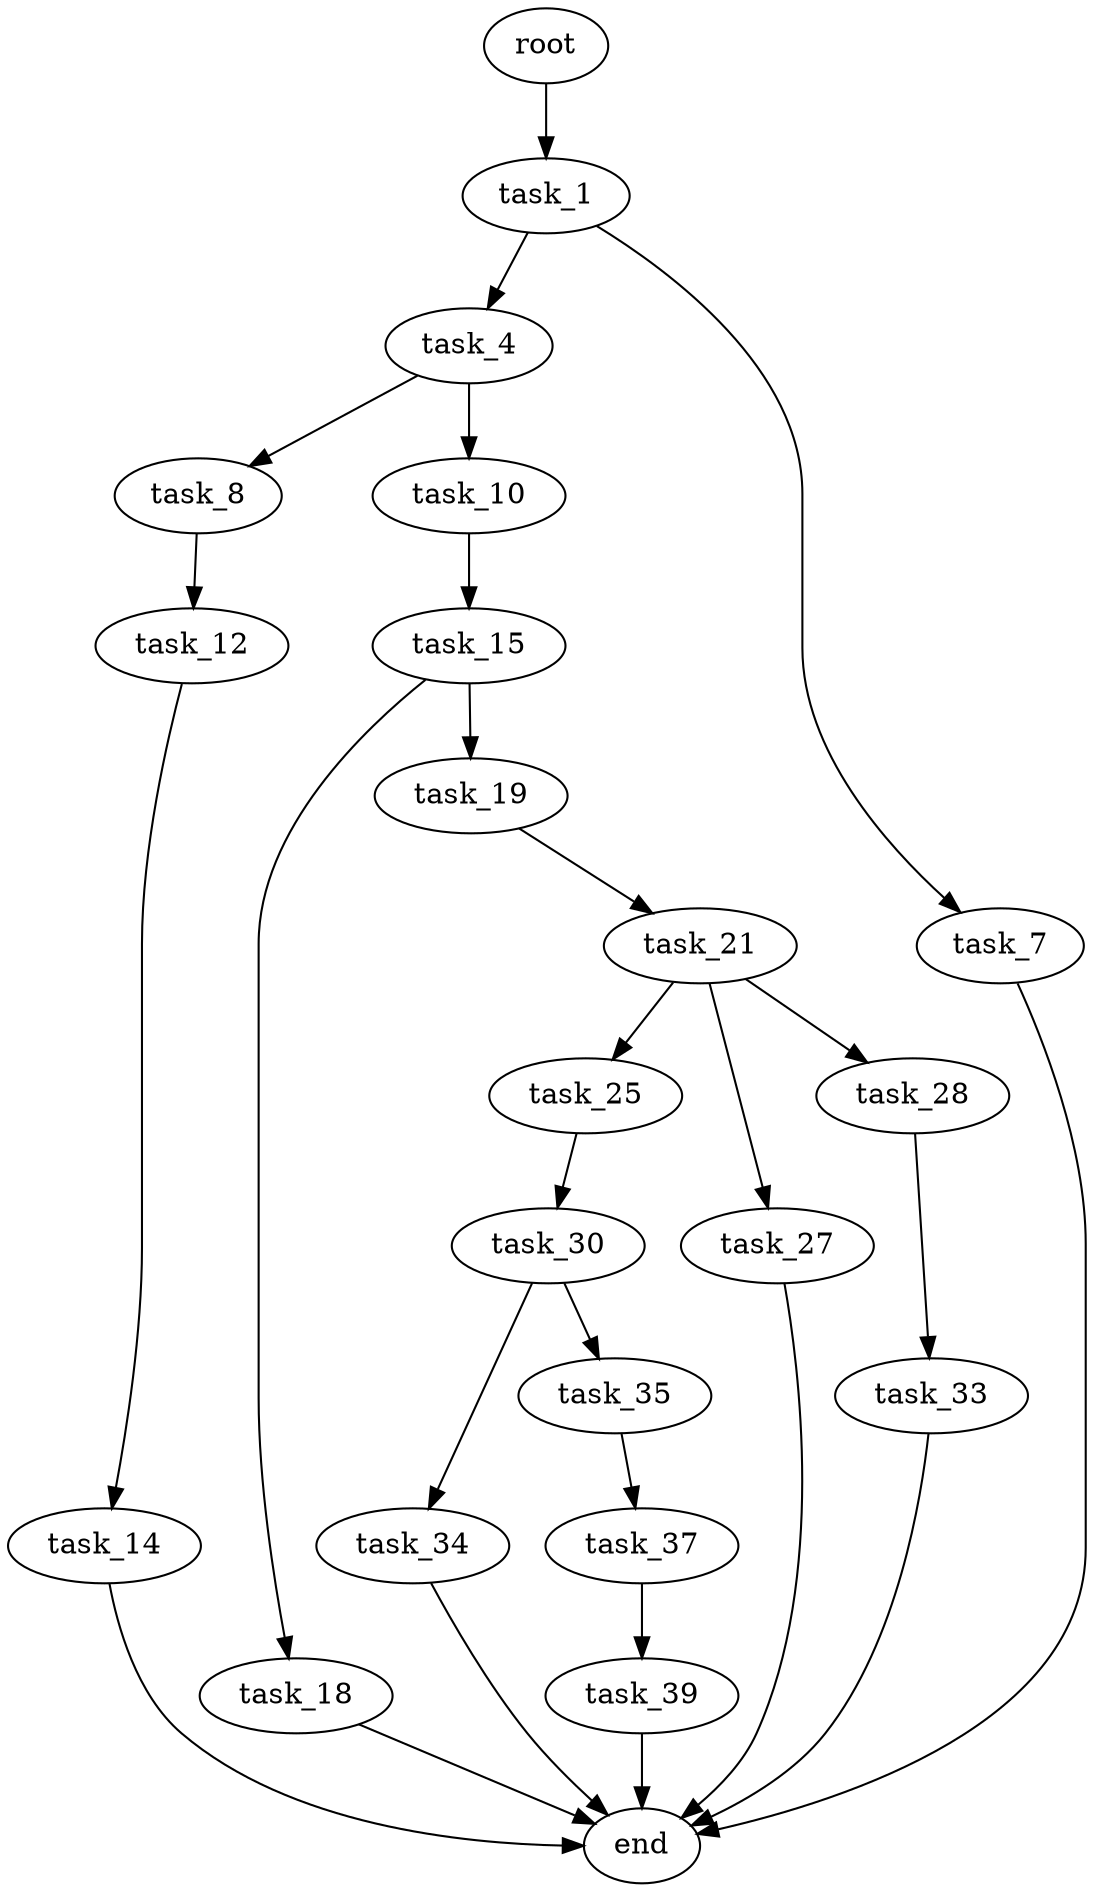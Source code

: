 digraph G {
  root [size="0.000000"];
  task_1 [size="28991029248.000000"];
  task_4 [size="66226185314.000000"];
  task_7 [size="231928233984.000000"];
  task_8 [size="4357108516.000000"];
  task_10 [size="134217728000.000000"];
  task_12 [size="7344737438.000000"];
  task_14 [size="214823465354.000000"];
  task_15 [size="17568946422.000000"];
  task_18 [size="1331577475.000000"];
  task_19 [size="284803471809.000000"];
  task_21 [size="1206927504584.000000"];
  task_25 [size="782757789696.000000"];
  task_27 [size="28991029248.000000"];
  task_28 [size="8589934592.000000"];
  task_30 [size="10419385505.000000"];
  task_33 [size="549755813888.000000"];
  task_34 [size="782757789696.000000"];
  task_35 [size="802327795098.000000"];
  task_37 [size="549755813888.000000"];
  task_39 [size="41049076870.000000"];
  end [size="0.000000"];

  root -> task_1 [size="1.000000"];
  task_1 -> task_4 [size="75497472.000000"];
  task_1 -> task_7 [size="75497472.000000"];
  task_4 -> task_8 [size="75497472.000000"];
  task_4 -> task_10 [size="75497472.000000"];
  task_7 -> end [size="1.000000"];
  task_8 -> task_12 [size="75497472.000000"];
  task_10 -> task_15 [size="209715200.000000"];
  task_12 -> task_14 [size="209715200.000000"];
  task_14 -> end [size="1.000000"];
  task_15 -> task_18 [size="301989888.000000"];
  task_15 -> task_19 [size="301989888.000000"];
  task_18 -> end [size="1.000000"];
  task_19 -> task_21 [size="411041792.000000"];
  task_21 -> task_25 [size="838860800.000000"];
  task_21 -> task_27 [size="838860800.000000"];
  task_21 -> task_28 [size="838860800.000000"];
  task_25 -> task_30 [size="679477248.000000"];
  task_27 -> end [size="1.000000"];
  task_28 -> task_33 [size="33554432.000000"];
  task_30 -> task_34 [size="209715200.000000"];
  task_30 -> task_35 [size="209715200.000000"];
  task_33 -> end [size="1.000000"];
  task_34 -> end [size="1.000000"];
  task_35 -> task_37 [size="536870912.000000"];
  task_37 -> task_39 [size="536870912.000000"];
  task_39 -> end [size="1.000000"];
}
